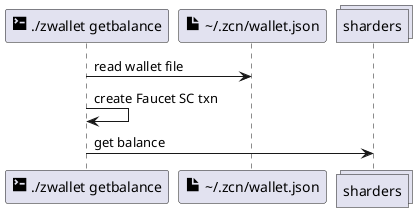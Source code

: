 @startuml
participant "<size:20><&terminal></size> ./zwallet getbalance" as cli
participant "<size:20><&file></size> \~/.zcn/wallet.json" as wallet
collections sharders

cli -> wallet: read wallet file
cli -> cli: create Faucet SC txn
cli -> sharders: get balance

@enduml